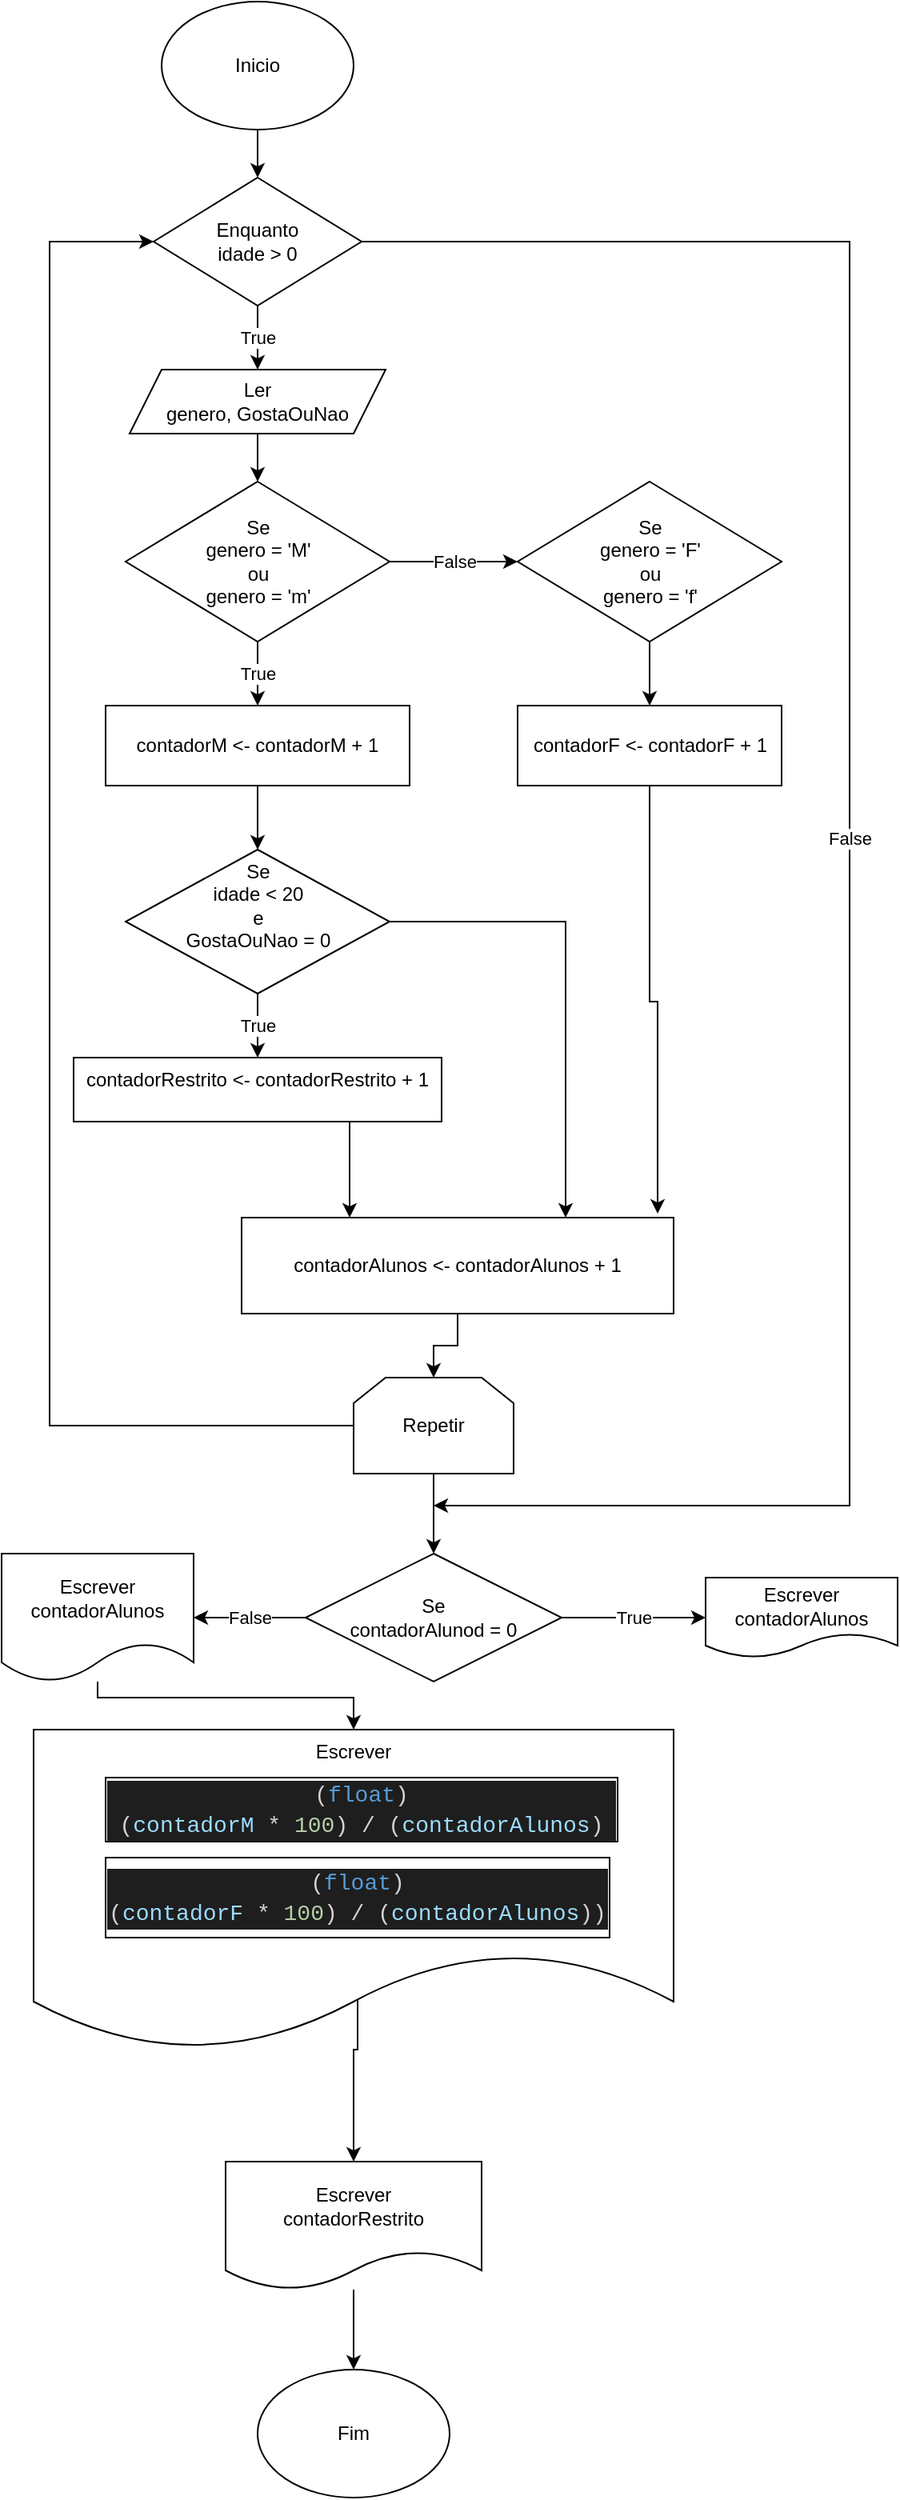 <mxfile version="13.6.5">
    <diagram id="lREM29U5JVc3nQzwfwSK" name="Page-1">
        <mxGraphModel dx="1305" dy="1150" grid="1" gridSize="10" guides="1" tooltips="1" connect="1" arrows="1" fold="1" page="1" pageScale="1" pageWidth="827" pageHeight="1169" math="0" shadow="0">
            <root>
                <mxCell id="0"/>
                <mxCell id="1" parent="0"/>
                <mxCell id="4" value="" style="edgeStyle=orthogonalEdgeStyle;rounded=0;orthogonalLoop=1;jettySize=auto;html=1;" edge="1" parent="1" source="2" target="3">
                    <mxGeometry relative="1" as="geometry"/>
                </mxCell>
                <mxCell id="2" value="Inicio" style="ellipse;whiteSpace=wrap;html=1;" vertex="1" parent="1">
                    <mxGeometry x="50" y="40" width="120" height="80" as="geometry"/>
                </mxCell>
                <mxCell id="6" value="True" style="edgeStyle=orthogonalEdgeStyle;rounded=0;orthogonalLoop=1;jettySize=auto;html=1;" edge="1" parent="1" source="3" target="5">
                    <mxGeometry relative="1" as="geometry"/>
                </mxCell>
                <mxCell id="32" value="False" style="edgeStyle=orthogonalEdgeStyle;rounded=0;orthogonalLoop=1;jettySize=auto;html=1;exitX=1;exitY=0.5;exitDx=0;exitDy=0;" edge="1" parent="1" source="3">
                    <mxGeometry relative="1" as="geometry">
                        <mxPoint x="220" y="980" as="targetPoint"/>
                        <Array as="points">
                            <mxPoint x="480" y="190"/>
                            <mxPoint x="480" y="980"/>
                        </Array>
                    </mxGeometry>
                </mxCell>
                <mxCell id="3" value="Enquanto&lt;br&gt;idade &amp;gt; 0" style="rhombus;whiteSpace=wrap;html=1;" vertex="1" parent="1">
                    <mxGeometry x="45" y="150" width="130" height="80" as="geometry"/>
                </mxCell>
                <mxCell id="8" value="" style="edgeStyle=orthogonalEdgeStyle;rounded=0;orthogonalLoop=1;jettySize=auto;html=1;" edge="1" parent="1" source="5" target="7">
                    <mxGeometry relative="1" as="geometry"/>
                </mxCell>
                <mxCell id="5" value="Ler&lt;br&gt;genero, GostaOuNao" style="shape=parallelogram;perimeter=parallelogramPerimeter;whiteSpace=wrap;html=1;fixedSize=1;" vertex="1" parent="1">
                    <mxGeometry x="30" y="270" width="160" height="40" as="geometry"/>
                </mxCell>
                <mxCell id="10" value="True" style="edgeStyle=orthogonalEdgeStyle;rounded=0;orthogonalLoop=1;jettySize=auto;html=1;entryX=0.5;entryY=0;entryDx=0;entryDy=0;" edge="1" parent="1" source="7" target="13">
                    <mxGeometry relative="1" as="geometry"/>
                </mxCell>
                <mxCell id="18" value="False" style="edgeStyle=orthogonalEdgeStyle;rounded=0;orthogonalLoop=1;jettySize=auto;html=1;" edge="1" parent="1" source="7" target="17">
                    <mxGeometry relative="1" as="geometry"/>
                </mxCell>
                <mxCell id="7" value="Se&lt;br&gt;genero = 'M'&lt;br&gt;ou&lt;br&gt;genero = 'm'" style="rhombus;whiteSpace=wrap;html=1;" vertex="1" parent="1">
                    <mxGeometry x="27.5" y="340" width="165" height="100" as="geometry"/>
                </mxCell>
                <mxCell id="12" value="True" style="edgeStyle=orthogonalEdgeStyle;rounded=0;orthogonalLoop=1;jettySize=auto;html=1;" edge="1" parent="1" source="9" target="11">
                    <mxGeometry relative="1" as="geometry"/>
                </mxCell>
                <mxCell id="23" style="edgeStyle=orthogonalEdgeStyle;rounded=0;orthogonalLoop=1;jettySize=auto;html=1;exitX=1;exitY=0.5;exitDx=0;exitDy=0;entryX=0.75;entryY=0;entryDx=0;entryDy=0;" edge="1" parent="1" source="9" target="21">
                    <mxGeometry relative="1" as="geometry"/>
                </mxCell>
                <mxCell id="9" value="Se&lt;br&gt;idade &amp;lt; 20&lt;br&gt;e&lt;br&gt;GostaOuNao = 0" style="rhombus;whiteSpace=wrap;html=1;verticalAlign=top;" vertex="1" parent="1">
                    <mxGeometry x="27.5" y="570" width="165" height="90" as="geometry"/>
                </mxCell>
                <mxCell id="26" style="edgeStyle=orthogonalEdgeStyle;rounded=0;orthogonalLoop=1;jettySize=auto;html=1;exitX=0.75;exitY=1;exitDx=0;exitDy=0;entryX=0.25;entryY=0;entryDx=0;entryDy=0;" edge="1" parent="1" source="11" target="21">
                    <mxGeometry relative="1" as="geometry"/>
                </mxCell>
                <mxCell id="11" value="contadorRestrito &amp;lt;- contadorRestrito + 1" style="whiteSpace=wrap;html=1;verticalAlign=top;" vertex="1" parent="1">
                    <mxGeometry x="-5" y="700" width="230" height="40" as="geometry"/>
                </mxCell>
                <mxCell id="16" style="edgeStyle=orthogonalEdgeStyle;rounded=0;orthogonalLoop=1;jettySize=auto;html=1;exitX=0.5;exitY=1;exitDx=0;exitDy=0;entryX=0.5;entryY=0;entryDx=0;entryDy=0;" edge="1" parent="1" source="13" target="9">
                    <mxGeometry relative="1" as="geometry"/>
                </mxCell>
                <mxCell id="13" value="contadorM &amp;lt;- contadorM + 1" style="whiteSpace=wrap;html=1;" vertex="1" parent="1">
                    <mxGeometry x="15" y="480" width="190" height="50" as="geometry"/>
                </mxCell>
                <mxCell id="20" value="" style="edgeStyle=orthogonalEdgeStyle;rounded=0;orthogonalLoop=1;jettySize=auto;html=1;" edge="1" parent="1" source="17" target="19">
                    <mxGeometry relative="1" as="geometry"/>
                </mxCell>
                <mxCell id="17" value="Se&lt;br&gt;genero = 'F'&lt;br&gt;ou&lt;br&gt;genero = 'f'" style="rhombus;whiteSpace=wrap;html=1;" vertex="1" parent="1">
                    <mxGeometry x="272.5" y="340" width="165" height="100" as="geometry"/>
                </mxCell>
                <mxCell id="28" style="edgeStyle=orthogonalEdgeStyle;rounded=0;orthogonalLoop=1;jettySize=auto;html=1;exitX=0.5;exitY=1;exitDx=0;exitDy=0;entryX=0.963;entryY=-0.041;entryDx=0;entryDy=0;entryPerimeter=0;" edge="1" parent="1" source="19" target="21">
                    <mxGeometry relative="1" as="geometry"/>
                </mxCell>
                <mxCell id="19" value="contadorF &amp;lt;- contadorF + 1" style="whiteSpace=wrap;html=1;" vertex="1" parent="1">
                    <mxGeometry x="272.5" y="480" width="165" height="50" as="geometry"/>
                </mxCell>
                <mxCell id="31" style="edgeStyle=orthogonalEdgeStyle;rounded=0;orthogonalLoop=1;jettySize=auto;html=1;exitX=0.5;exitY=1;exitDx=0;exitDy=0;entryX=0.5;entryY=0;entryDx=0;entryDy=0;" edge="1" parent="1" source="21" target="29">
                    <mxGeometry relative="1" as="geometry"/>
                </mxCell>
                <mxCell id="21" value="contadorAlunos &amp;lt;- contadorAlunos + 1" style="rounded=0;whiteSpace=wrap;html=1;" vertex="1" parent="1">
                    <mxGeometry x="100" y="800" width="270" height="60" as="geometry"/>
                </mxCell>
                <mxCell id="30" style="edgeStyle=orthogonalEdgeStyle;rounded=0;orthogonalLoop=1;jettySize=auto;html=1;exitX=0;exitY=0.5;exitDx=0;exitDy=0;entryX=0;entryY=0.5;entryDx=0;entryDy=0;" edge="1" parent="1" source="29" target="3">
                    <mxGeometry relative="1" as="geometry">
                        <Array as="points">
                            <mxPoint x="-20" y="930"/>
                            <mxPoint x="-20" y="190"/>
                        </Array>
                    </mxGeometry>
                </mxCell>
                <mxCell id="35" value="" style="edgeStyle=orthogonalEdgeStyle;rounded=0;orthogonalLoop=1;jettySize=auto;html=1;" edge="1" parent="1" source="29" target="34">
                    <mxGeometry relative="1" as="geometry"/>
                </mxCell>
                <mxCell id="29" value="Repetir" style="shape=loopLimit;whiteSpace=wrap;html=1;" vertex="1" parent="1">
                    <mxGeometry x="170" y="900" width="100" height="60" as="geometry"/>
                </mxCell>
                <mxCell id="37" value="True" style="edgeStyle=orthogonalEdgeStyle;rounded=0;orthogonalLoop=1;jettySize=auto;html=1;" edge="1" parent="1" source="34" target="36">
                    <mxGeometry relative="1" as="geometry"/>
                </mxCell>
                <mxCell id="41" value="False" style="edgeStyle=orthogonalEdgeStyle;rounded=0;orthogonalLoop=1;jettySize=auto;html=1;" edge="1" parent="1" source="34" target="40">
                    <mxGeometry relative="1" as="geometry"/>
                </mxCell>
                <mxCell id="34" value="Se&lt;br&gt;contadorAlunod = 0" style="rhombus;whiteSpace=wrap;html=1;" vertex="1" parent="1">
                    <mxGeometry x="140" y="1010" width="160" height="80" as="geometry"/>
                </mxCell>
                <mxCell id="36" value="Escrever&lt;br&gt;contadorAlunos" style="shape=document;whiteSpace=wrap;html=1;boundedLbl=1;" vertex="1" parent="1">
                    <mxGeometry x="390" y="1025" width="120" height="50" as="geometry"/>
                </mxCell>
                <mxCell id="43" value="" style="edgeStyle=orthogonalEdgeStyle;rounded=0;orthogonalLoop=1;jettySize=auto;html=1;" edge="1" parent="1" source="40" target="42">
                    <mxGeometry relative="1" as="geometry">
                        <Array as="points">
                            <mxPoint x="10" y="1100"/>
                            <mxPoint x="170" y="1100"/>
                        </Array>
                    </mxGeometry>
                </mxCell>
                <mxCell id="40" value="Escrever&lt;br&gt;contadorAlunos" style="shape=document;whiteSpace=wrap;html=1;boundedLbl=1;" vertex="1" parent="1">
                    <mxGeometry x="-50" y="1010" width="120" height="80" as="geometry"/>
                </mxCell>
                <mxCell id="49" value="" style="edgeStyle=orthogonalEdgeStyle;rounded=0;orthogonalLoop=1;jettySize=auto;html=1;exitX=0.5;exitY=1;exitDx=0;exitDy=0;" edge="1" parent="1" source="45" target="48">
                    <mxGeometry relative="1" as="geometry"/>
                </mxCell>
                <mxCell id="42" value="Escrever&lt;br&gt;" style="shape=document;whiteSpace=wrap;html=1;boundedLbl=1;verticalAlign=top;" vertex="1" parent="1">
                    <mxGeometry x="-30" y="1120" width="400" height="200" as="geometry"/>
                </mxCell>
                <mxCell id="44" value="&#10;&#10;&lt;div style=&quot;color: rgb(212, 212, 212); background-color: rgb(30, 30, 30); font-family: consolas, &amp;quot;courier new&amp;quot;, monospace; font-weight: normal; font-size: 14px; line-height: 19px;&quot;&gt;&lt;div&gt;&lt;span style=&quot;color: #d4d4d4&quot;&gt;(&lt;/span&gt;&lt;span style=&quot;color: #569cd6&quot;&gt;float&lt;/span&gt;&lt;span style=&quot;color: #d4d4d4&quot;&gt;)(&lt;/span&gt;&lt;span style=&quot;color: #9cdcfe&quot;&gt;contadorM&lt;/span&gt;&lt;span style=&quot;color: #d4d4d4&quot;&gt;&amp;nbsp;*&amp;nbsp;&lt;/span&gt;&lt;span style=&quot;color: #b5cea8&quot;&gt;100&lt;/span&gt;&lt;span style=&quot;color: #d4d4d4&quot;&gt;)&amp;nbsp;/&amp;nbsp;(&lt;/span&gt;&lt;span style=&quot;color: #9cdcfe&quot;&gt;contadorAlunos&lt;/span&gt;&lt;span style=&quot;color: #d4d4d4&quot;&gt;)&lt;/span&gt;&lt;/div&gt;&lt;/div&gt;&#10;&#10;" style="rounded=0;whiteSpace=wrap;html=1;" vertex="1" parent="1">
                    <mxGeometry x="15" y="1150" width="320" height="40" as="geometry"/>
                </mxCell>
                <mxCell id="45" value="&#10;&#10;&lt;div style=&quot;color: rgb(212, 212, 212); background-color: rgb(30, 30, 30); font-family: consolas, &amp;quot;courier new&amp;quot;, monospace; font-weight: normal; font-size: 14px; line-height: 19px;&quot;&gt;&lt;div&gt;&lt;span style=&quot;color: #d4d4d4&quot;&gt;(&lt;/span&gt;&lt;span style=&quot;color: #569cd6&quot;&gt;float&lt;/span&gt;&lt;span style=&quot;color: #d4d4d4&quot;&gt;)(&lt;/span&gt;&lt;span style=&quot;color: #9cdcfe&quot;&gt;contadorF&lt;/span&gt;&lt;span style=&quot;color: #d4d4d4&quot;&gt;&amp;nbsp;*&amp;nbsp;&lt;/span&gt;&lt;span style=&quot;color: #b5cea8&quot;&gt;100&lt;/span&gt;&lt;span style=&quot;color: #d4d4d4&quot;&gt;)&amp;nbsp;/&amp;nbsp;(&lt;/span&gt;&lt;span style=&quot;color: #9cdcfe&quot;&gt;contadorAlunos&lt;/span&gt;&lt;span style=&quot;color: #d4d4d4&quot;&gt;))&lt;/span&gt;&lt;/div&gt;&lt;/div&gt;&#10;&#10;" style="rounded=0;whiteSpace=wrap;html=1;" vertex="1" parent="1">
                    <mxGeometry x="15" y="1200" width="315" height="50" as="geometry"/>
                </mxCell>
                <mxCell id="51" value="" style="edgeStyle=orthogonalEdgeStyle;rounded=0;orthogonalLoop=1;jettySize=auto;html=1;" edge="1" parent="1" source="48" target="50">
                    <mxGeometry relative="1" as="geometry"/>
                </mxCell>
                <mxCell id="48" value="Escrever&lt;br&gt;contadorRestrito" style="shape=document;whiteSpace=wrap;html=1;boundedLbl=1;verticalAlign=middle;" vertex="1" parent="1">
                    <mxGeometry x="90" y="1390" width="160" height="80" as="geometry"/>
                </mxCell>
                <mxCell id="50" value="Fim" style="ellipse;whiteSpace=wrap;html=1;verticalAlign=middle;" vertex="1" parent="1">
                    <mxGeometry x="110" y="1520" width="120" height="80" as="geometry"/>
                </mxCell>
            </root>
        </mxGraphModel>
    </diagram>
</mxfile>